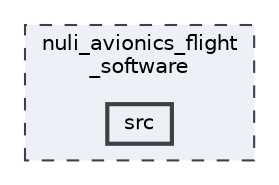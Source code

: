 digraph "nuli_avionics_flight_software/src"
{
 // LATEX_PDF_SIZE
  bgcolor="transparent";
  edge [fontname=Helvetica,fontsize=10,labelfontname=Helvetica,labelfontsize=10];
  node [fontname=Helvetica,fontsize=10,shape=box,height=0.2,width=0.4];
  compound=true
  subgraph clusterdir_d4d6be99ba265d6acdfe64aec301c456 {
    graph [ bgcolor="#edf0f7", pencolor="grey25", label="nuli_avionics_flight\l_software", fontname=Helvetica,fontsize=10 style="filled,dashed", URL="dir_d4d6be99ba265d6acdfe64aec301c456.html",tooltip=""]
  dir_66345deb25f267ce4d389d14649ee295 [label="src", fillcolor="#edf0f7", color="grey25", style="filled,bold", URL="dir_66345deb25f267ce4d389d14649ee295.html",tooltip=""];
  }
}
